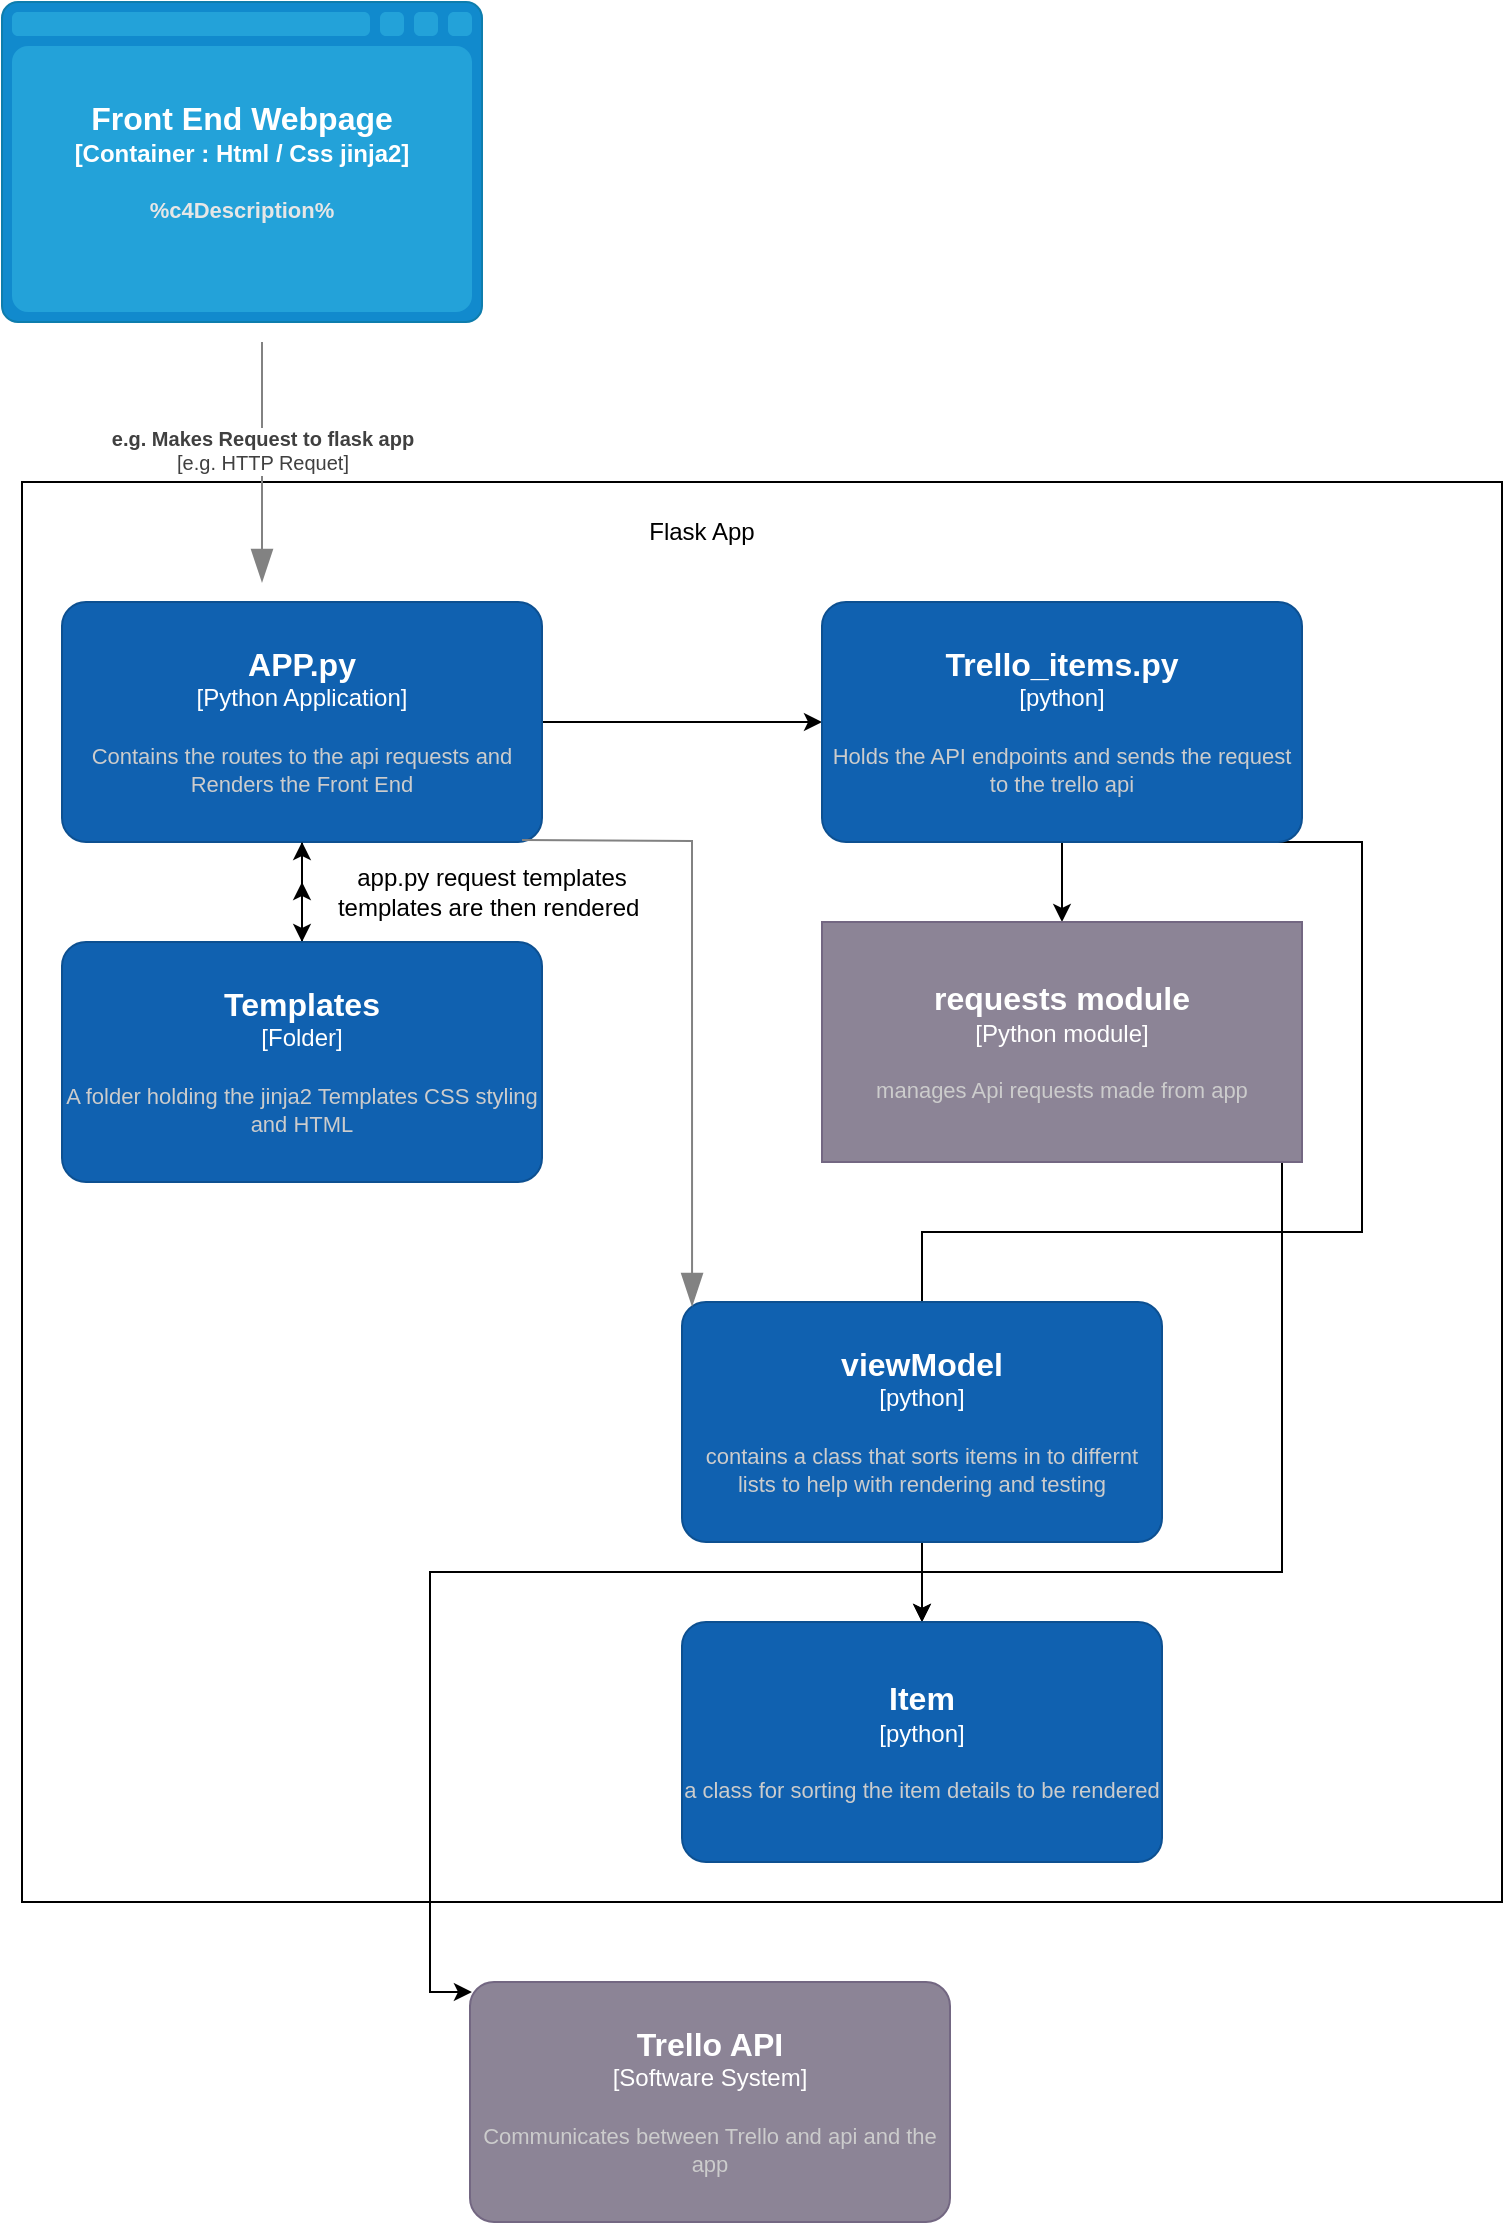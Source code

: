 <mxfile version="19.0.3" type="device" pages="2"><diagram id="IMG7_2SbFwUV0mFQOwgH" name="Page-1"><mxGraphModel dx="1422" dy="794" grid="1" gridSize="10" guides="1" tooltips="1" connect="1" arrows="1" fold="1" page="1" pageScale="1" pageWidth="827" pageHeight="1169" math="0" shadow="0"><root><mxCell id="0"/><mxCell id="1" parent="0"/><object placeholders="1" c4Type="Front End Webpage" c4Container="Container " c4Technology="Html / Css jinja2" label="&lt;font style=&quot;font-size: 16px&quot;&gt;&lt;b&gt;%c4Type%&lt;/font&gt;&lt;div&gt;[%c4Container%:&amp;nbsp;%c4Technology%]&lt;/div&gt;&lt;br&gt;&lt;div&gt;&lt;font style=&quot;font-size: 11px&quot;&gt;&lt;font color=&quot;#E6E6E6&quot;&gt;%c4Description%&lt;/font&gt;&lt;/div&gt;" id="9sUEQV2qf6vij228qghD-1"><mxCell style="shape=mxgraph.c4.webBrowserContainer;whiteSpace=wrap;html=1;boundedLbl=1;rounded=0;labelBackgroundColor=none;fillColor=#118ACD;fontSize=12;fontColor=#ffffff;align=center;strokeColor=#0E7DAD;metaEdit=1;points=[[0.5,0,0],[1,0.25,0],[1,0.5,0],[1,0.75,0],[0.5,1,0],[0,0.75,0],[0,0.5,0],[0,0.25,0]];resizable=0;" parent="1" vertex="1"><mxGeometry x="60" y="30" width="240" height="160" as="geometry"/></mxCell></object><mxCell id="ehULdPuzzkA57FJuIsD2-3" value="" style="rounded=0;whiteSpace=wrap;html=1;" vertex="1" parent="1"><mxGeometry x="70" y="270" width="740" height="710" as="geometry"/></mxCell><object placeholders="1" c4Type="Relationship" c4Technology="e.g. HTTP Requet" c4Description="e.g. Makes Request to flask app" label="&lt;div style=&quot;text-align: left&quot;&gt;&lt;div style=&quot;text-align: center&quot;&gt;&lt;b&gt;%c4Description%&lt;/b&gt;&lt;/div&gt;&lt;div style=&quot;text-align: center&quot;&gt;[%c4Technology%]&lt;/div&gt;&lt;/div&gt;" id="ehULdPuzzkA57FJuIsD2-1"><mxCell style="endArrow=blockThin;html=1;fontSize=10;fontColor=#404040;strokeWidth=1;endFill=1;strokeColor=#828282;elbow=vertical;metaEdit=1;endSize=14;startSize=14;jumpStyle=arc;jumpSize=16;rounded=0;edgeStyle=orthogonalEdgeStyle;" edge="1" parent="1"><mxGeometry x="-0.111" width="240" relative="1" as="geometry"><mxPoint x="190" y="200" as="sourcePoint"/><mxPoint x="190" y="320" as="targetPoint"/><mxPoint as="offset"/></mxGeometry></mxCell></object><mxCell id="ehULdPuzzkA57FJuIsD2-4" value="Flask App" style="text;html=1;strokeColor=none;fillColor=none;align=center;verticalAlign=middle;whiteSpace=wrap;rounded=0;" vertex="1" parent="1"><mxGeometry x="380" y="280" width="60" height="30" as="geometry"/></mxCell><mxCell id="ehULdPuzzkA57FJuIsD2-7" value="" style="edgeStyle=orthogonalEdgeStyle;rounded=0;orthogonalLoop=1;jettySize=auto;html=1;" edge="1" parent="1" source="ehULdPuzzkA57FJuIsD2-5" target="ehULdPuzzkA57FJuIsD2-6"><mxGeometry relative="1" as="geometry"/></mxCell><mxCell id="ehULdPuzzkA57FJuIsD2-13" value="" style="edgeStyle=orthogonalEdgeStyle;rounded=0;orthogonalLoop=1;jettySize=auto;html=1;" edge="1" parent="1" source="ehULdPuzzkA57FJuIsD2-5" target="ehULdPuzzkA57FJuIsD2-12"><mxGeometry relative="1" as="geometry"/></mxCell><object placeholders="1" c4Name="APP.py" c4Type="Python Application" c4Description="Contains the routes to the api requests and Renders the Front End " label="&lt;font style=&quot;font-size: 16px&quot;&gt;&lt;b&gt;%c4Name%&lt;/b&gt;&lt;/font&gt;&lt;div&gt;[%c4Type%]&lt;/div&gt;&lt;br&gt;&lt;div&gt;&lt;font style=&quot;font-size: 11px&quot;&gt;&lt;font color=&quot;#cccccc&quot;&gt;%c4Description%&lt;/font&gt;&lt;/div&gt;" id="ehULdPuzzkA57FJuIsD2-5"><mxCell style="rounded=1;whiteSpace=wrap;html=1;labelBackgroundColor=none;fillColor=#1061B0;fontColor=#ffffff;align=center;arcSize=10;strokeColor=#0D5091;metaEdit=1;resizable=0;points=[[0.25,0,0],[0.5,0,0],[0.75,0,0],[1,0.25,0],[1,0.5,0],[1,0.75,0],[0.75,1,0],[0.5,1,0],[0.25,1,0],[0,0.75,0],[0,0.5,0],[0,0.25,0]];" vertex="1" parent="1"><mxGeometry x="90" y="330" width="240" height="120" as="geometry"/></mxCell></object><mxCell id="ehULdPuzzkA57FJuIsD2-9" style="edgeStyle=orthogonalEdgeStyle;rounded=0;orthogonalLoop=1;jettySize=auto;html=1;" edge="1" parent="1" source="ehULdPuzzkA57FJuIsD2-6"><mxGeometry relative="1" as="geometry"><mxPoint x="210" y="470" as="targetPoint"/></mxGeometry></mxCell><mxCell id="ehULdPuzzkA57FJuIsD2-10" style="edgeStyle=orthogonalEdgeStyle;rounded=0;orthogonalLoop=1;jettySize=auto;html=1;entryX=0.5;entryY=1;entryDx=0;entryDy=0;entryPerimeter=0;" edge="1" parent="1" source="ehULdPuzzkA57FJuIsD2-6" target="ehULdPuzzkA57FJuIsD2-5"><mxGeometry relative="1" as="geometry"><mxPoint x="210" y="460" as="targetPoint"/></mxGeometry></mxCell><object placeholders="1" c4Name="Templates" c4Type="Folder" c4Description="A folder holding the jinja2 Templates CSS styling and HTML" label="&lt;font style=&quot;font-size: 16px&quot;&gt;&lt;b&gt;%c4Name%&lt;/b&gt;&lt;/font&gt;&lt;div&gt;[%c4Type%]&lt;/div&gt;&lt;br&gt;&lt;div&gt;&lt;font style=&quot;font-size: 11px&quot;&gt;&lt;font color=&quot;#cccccc&quot;&gt;%c4Description%&lt;/font&gt;&lt;/div&gt;" id="ehULdPuzzkA57FJuIsD2-6"><mxCell style="rounded=1;whiteSpace=wrap;html=1;labelBackgroundColor=none;fillColor=#1061B0;fontColor=#ffffff;align=center;arcSize=10;strokeColor=#0D5091;metaEdit=1;resizable=0;points=[[0.25,0,0],[0.5,0,0],[0.75,0,0],[1,0.25,0],[1,0.5,0],[1,0.75,0],[0.75,1,0],[0.5,1,0],[0.25,1,0],[0,0.75,0],[0,0.5,0],[0,0.25,0]];" vertex="1" parent="1"><mxGeometry x="90" y="500" width="240" height="120" as="geometry"/></mxCell></object><mxCell id="ehULdPuzzkA57FJuIsD2-11" value="app.py request templates templates are then rendered&amp;nbsp;" style="text;html=1;strokeColor=none;fillColor=none;align=center;verticalAlign=middle;whiteSpace=wrap;rounded=0;" vertex="1" parent="1"><mxGeometry x="220" y="460" width="170" height="30" as="geometry"/></mxCell><mxCell id="ehULdPuzzkA57FJuIsD2-17" value="" style="edgeStyle=orthogonalEdgeStyle;rounded=0;orthogonalLoop=1;jettySize=auto;html=1;" edge="1" parent="1" source="ehULdPuzzkA57FJuIsD2-12" target="ehULdPuzzkA57FJuIsD2-16"><mxGeometry relative="1" as="geometry"/></mxCell><mxCell id="ehULdPuzzkA57FJuIsD2-21" style="edgeStyle=orthogonalEdgeStyle;rounded=0;orthogonalLoop=1;jettySize=auto;html=1;exitX=0.75;exitY=1;exitDx=0;exitDy=0;exitPerimeter=0;" edge="1" parent="1" source="ehULdPuzzkA57FJuIsD2-12" target="ehULdPuzzkA57FJuIsD2-18"><mxGeometry relative="1" as="geometry"><Array as="points"><mxPoint x="740" y="450"/><mxPoint x="740" y="645"/><mxPoint x="520" y="645"/></Array></mxGeometry></mxCell><object placeholders="1" c4Name="Trello_items.py" c4Type="python" c4Description="Holds the API endpoints and sends the request to the trello api" label="&lt;font style=&quot;font-size: 16px&quot;&gt;&lt;b&gt;%c4Name%&lt;/b&gt;&lt;/font&gt;&lt;div&gt;[%c4Type%]&lt;/div&gt;&lt;br&gt;&lt;div&gt;&lt;font style=&quot;font-size: 11px&quot;&gt;&lt;font color=&quot;#cccccc&quot;&gt;%c4Description%&lt;/font&gt;&lt;/div&gt;" id="ehULdPuzzkA57FJuIsD2-12"><mxCell style="rounded=1;whiteSpace=wrap;html=1;labelBackgroundColor=none;fillColor=#1061B0;fontColor=#ffffff;align=center;arcSize=10;strokeColor=#0D5091;metaEdit=1;resizable=0;points=[[0.25,0,0],[0.5,0,0],[0.75,0,0],[1,0.25,0],[1,0.5,0],[1,0.75,0],[0.75,1,0],[0.5,1,0],[0.25,1,0],[0,0.75,0],[0,0.5,0],[0,0.25,0]];" vertex="1" parent="1"><mxGeometry x="470" y="330" width="240" height="120" as="geometry"/></mxCell></object><mxCell id="ehULdPuzzkA57FJuIsD2-19" value="" style="edgeStyle=orthogonalEdgeStyle;rounded=0;orthogonalLoop=1;jettySize=auto;html=1;" edge="1" parent="1" source="ehULdPuzzkA57FJuIsD2-14" target="ehULdPuzzkA57FJuIsD2-18"><mxGeometry relative="1" as="geometry"/></mxCell><object placeholders="1" c4Name="viewModel" c4Type="python" c4Description="contains a class that sorts items in to differnt lists to help with rendering and testing" label="&lt;font style=&quot;font-size: 16px&quot;&gt;&lt;b&gt;%c4Name%&lt;/b&gt;&lt;/font&gt;&lt;div&gt;[%c4Type%]&lt;/div&gt;&lt;br&gt;&lt;div&gt;&lt;font style=&quot;font-size: 11px&quot;&gt;&lt;font color=&quot;#cccccc&quot;&gt;%c4Description%&lt;/font&gt;&lt;/div&gt;" id="ehULdPuzzkA57FJuIsD2-14"><mxCell style="rounded=1;whiteSpace=wrap;html=1;labelBackgroundColor=none;fillColor=#1061B0;fontColor=#ffffff;align=center;arcSize=10;strokeColor=#0D5091;metaEdit=1;resizable=0;points=[[0.25,0,0],[0.5,0,0],[0.75,0,0],[1,0.25,0],[1,0.5,0],[1,0.75,0],[0.75,1,0],[0.5,1,0],[0.25,1,0],[0,0.75,0],[0,0.5,0],[0,0.25,0]];" vertex="1" parent="1"><mxGeometry x="400" y="680" width="240" height="120" as="geometry"/></mxCell></object><object placeholders="1" c4Type="Relationship" id="ehULdPuzzkA57FJuIsD2-15"><mxCell style="endArrow=blockThin;html=1;fontSize=10;fontColor=#404040;strokeWidth=1;endFill=1;strokeColor=#828282;elbow=vertical;metaEdit=1;endSize=14;startSize=14;jumpStyle=arc;jumpSize=16;rounded=0;edgeStyle=orthogonalEdgeStyle;entryX=0.021;entryY=0.017;entryDx=0;entryDy=0;entryPerimeter=0;" edge="1" parent="1" target="ehULdPuzzkA57FJuIsD2-14"><mxGeometry width="240" relative="1" as="geometry"><mxPoint x="320" y="449" as="sourcePoint"/><mxPoint x="560" y="449" as="targetPoint"/></mxGeometry></mxCell></object><mxCell id="ehULdPuzzkA57FJuIsD2-23" style="edgeStyle=orthogonalEdgeStyle;rounded=0;orthogonalLoop=1;jettySize=auto;html=1;exitX=0.5;exitY=1;exitDx=0;exitDy=0;exitPerimeter=0;entryX=0.004;entryY=0.042;entryDx=0;entryDy=0;entryPerimeter=0;" edge="1" parent="1" source="ehULdPuzzkA57FJuIsD2-16" target="ehULdPuzzkA57FJuIsD2-22"><mxGeometry relative="1" as="geometry"><Array as="points"><mxPoint x="700" y="610"/><mxPoint x="700" y="815"/><mxPoint x="274" y="815"/><mxPoint x="274" y="1025"/></Array></mxGeometry></mxCell><object placeholders="1" c4Name="requests module" c4Type="Python module" c4Description="manages Api requests made from app" label="&lt;font style=&quot;font-size: 16px&quot;&gt;&lt;b&gt;%c4Name%&lt;/b&gt;&lt;/font&gt;&lt;div&gt;[%c4Type%]&lt;/div&gt;&lt;br&gt;&lt;div&gt;&lt;font style=&quot;font-size: 11px&quot;&gt;&lt;font color=&quot;#cccccc&quot;&gt;%c4Description%&lt;/font&gt;&lt;/div&gt;" id="ehULdPuzzkA57FJuIsD2-16"><mxCell style="rounded=1;whiteSpace=wrap;html=1;labelBackgroundColor=none;fillColor=#8C8496;fontColor=#ffffff;align=center;arcSize=0;strokeColor=#736782;metaEdit=1;resizable=0;points=[[0.25,0,0],[0.5,0,0],[0.75,0,0],[1,0.25,0],[1,0.5,0],[1,0.75,0],[0.75,1,0],[0.5,1,0],[0.25,1,0],[0,0.75,0],[0,0.5,0],[0,0.25,0]];" vertex="1" parent="1"><mxGeometry x="470" y="490" width="240" height="120" as="geometry"/></mxCell></object><object placeholders="1" c4Name="Item" c4Type="python" c4Description="a class for sorting the item details to be rendered " label="&lt;font style=&quot;font-size: 16px&quot;&gt;&lt;b&gt;%c4Name%&lt;/b&gt;&lt;/font&gt;&lt;div&gt;[%c4Type%]&lt;/div&gt;&lt;br&gt;&lt;div&gt;&lt;font style=&quot;font-size: 11px&quot;&gt;&lt;font color=&quot;#cccccc&quot;&gt;%c4Description%&lt;/font&gt;&lt;/div&gt;" id="ehULdPuzzkA57FJuIsD2-18"><mxCell style="rounded=1;whiteSpace=wrap;html=1;labelBackgroundColor=none;fillColor=#1061B0;fontColor=#ffffff;align=center;arcSize=10;strokeColor=#0D5091;metaEdit=1;resizable=0;points=[[0.25,0,0],[0.5,0,0],[0.75,0,0],[1,0.25,0],[1,0.5,0],[1,0.75,0],[0.75,1,0],[0.5,1,0],[0.25,1,0],[0,0.75,0],[0,0.5,0],[0,0.25,0]];" vertex="1" parent="1"><mxGeometry x="400" y="840" width="240" height="120" as="geometry"/></mxCell></object><object placeholders="1" c4Name="Trello API" c4Type="Software System" c4Description="Communicates between Trello and api and the app " label="&lt;font style=&quot;font-size: 16px&quot;&gt;&lt;b&gt;%c4Name%&lt;/b&gt;&lt;/font&gt;&lt;div&gt;[%c4Type%]&lt;/div&gt;&lt;br&gt;&lt;div&gt;&lt;font style=&quot;font-size: 11px&quot;&gt;&lt;font color=&quot;#cccccc&quot;&gt;%c4Description%&lt;/font&gt;&lt;/div&gt;" id="ehULdPuzzkA57FJuIsD2-22"><mxCell style="rounded=1;whiteSpace=wrap;html=1;labelBackgroundColor=none;fillColor=#8C8496;fontColor=#ffffff;align=center;arcSize=10;strokeColor=#736782;metaEdit=1;resizable=0;points=[[0.25,0,0],[0.5,0,0],[0.75,0,0],[1,0.25,0],[1,0.5,0],[1,0.75,0],[0.75,1,0],[0.5,1,0],[0.25,1,0],[0,0.75,0],[0,0.5,0],[0,0.25,0]];" vertex="1" parent="1"><mxGeometry x="294" y="1020" width="240" height="120" as="geometry"/></mxCell></object></root></mxGraphModel></diagram><diagram id="p1jl1LW2fj_TZLEVz9Z8" name="Page-2"><mxGraphModel dx="1422" dy="794" grid="1" gridSize="10" guides="1" tooltips="1" connect="1" arrows="1" fold="1" page="1" pageScale="1" pageWidth="827" pageHeight="1169" math="0" shadow="0"><root><mxCell id="0"/><mxCell id="1" parent="0"/></root></mxGraphModel></diagram></mxfile>
